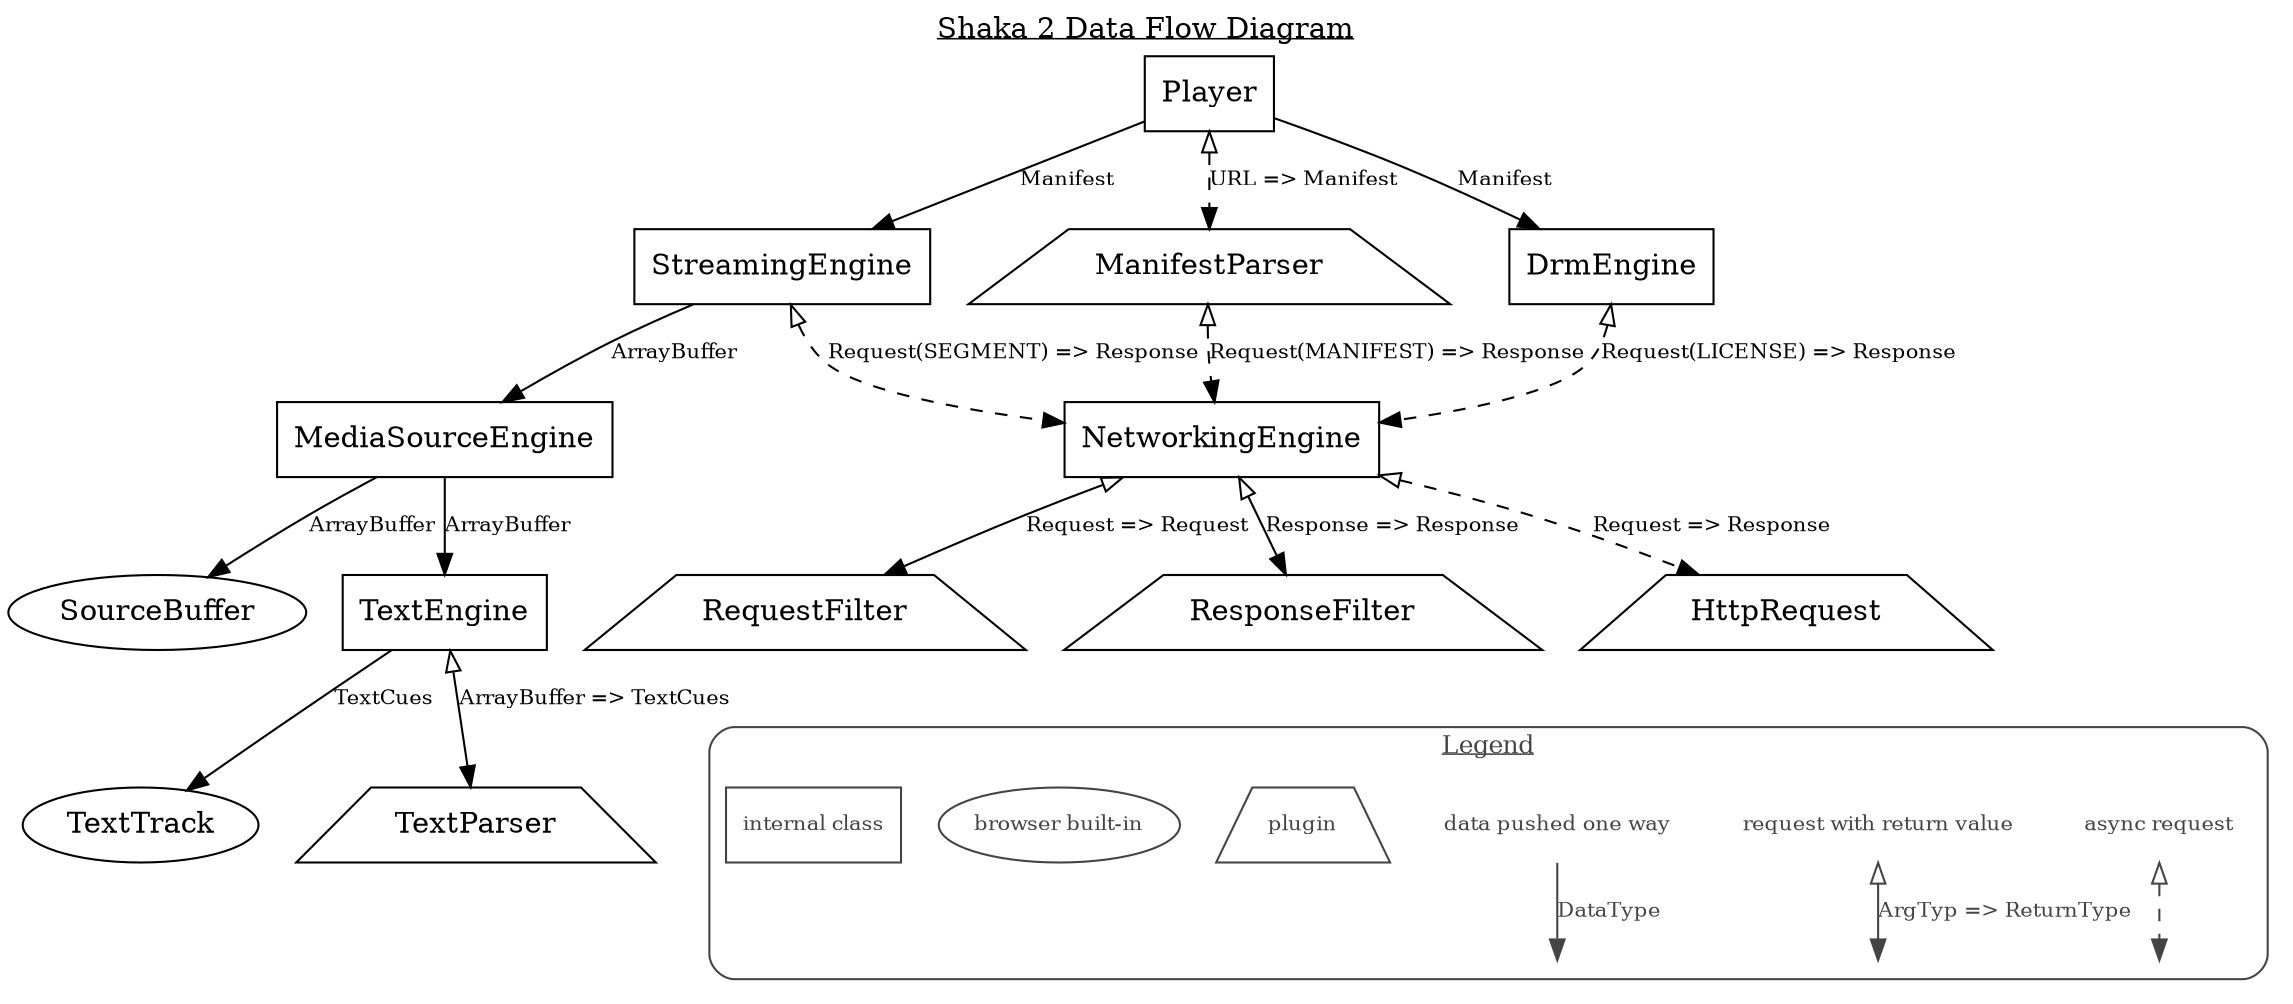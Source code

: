 digraph shaka2_data {
  label=<<u>Shaka 2 Data Flow Diagram</u>>
  labelloc=t
  node [ shape=rectangle ]
  edge [ fontsize=10 ]

  SourceBuffer [ shape=oval ]
  TextTrack [ shape=oval ]

  ManifestParser [ shape=trapezium ]
  TextParser [ shape=trapezium ]
  RequestFilter [ shape=trapezium ]
  ResponseFilter [ shape=trapezium ]
  HttpRequest [ shape=trapezium ]

  Player -> ManifestParser [ label="URL => Manifest" dir=both arrowtail=onormal style=dashed ]
  Player -> StreamingEngine [ label=Manifest ]
  Player -> DrmEngine [ label=Manifest ]

  ManifestParser -> NetworkingEngine [ label="Request(MANIFEST) => Response" dir=both arrowtail=onormal style=dashed ]
  StreamingEngine -> NetworkingEngine [ label="Request(SEGMENT) => Response" dir=both arrowtail=onormal style=dashed ]
  DrmEngine -> NetworkingEngine [ label="Request(LICENSE) => Response" dir=both arrowtail=onormal style=dashed ]

  StreamingEngine -> MediaSourceEngine [ label="ArrayBuffer" ]
  MediaSourceEngine -> SourceBuffer [ label="ArrayBuffer" ]
  MediaSourceEngine -> TextEngine [ label="ArrayBuffer" ]
  TextEngine -> TextParser [ label="ArrayBuffer => TextCues" dir=both arrowtail=onormal ]
  TextEngine -> TextTrack [ label="TextCues" ]

  NetworkingEngine -> RequestFilter [ label="Request => Request" dir=both arrowtail=onormal ]
  NetworkingEngine -> ResponseFilter [ label="Response => Response" dir=both arrowtail=onormal ]
  NetworkingEngine -> HttpRequest [ label="Request => Response" dir=both arrowtail=onormal style=dashed ]

  subgraph cluster_legend {
    style=rounded
    color="#444444"
    label=<<u>Legend</u>>
    fontsize=12
    fontcolor="#444444"

    node [ shape=plaintext color="#444444" fontsize=10 fontcolor="#444444" ]
    edge [ color="#444444" fontcolor="#444444" ]

    blank1 [ label="" fixedsize=true height=0 ]
    blank2 [ label="" fixedsize=true height=0 ]
    blank3 [ label="" fixedsize=true height=0 ]
    "async request" -> blank3 [ dir=both arrowtail=onormal style=dashed ]
    "request with return value" -> blank2 [ dir=both arrowtail=onormal label="ArgTyp => ReturnType" ]
    "data pushed one way" -> blank1 [ label="DataType" ]

    plugin [ shape=trapezium ]
    "browser built-in" [ shape=oval ]
    "internal class" [ shape=rectangle ]
  }

  # Hack to move the legend beneath the main graph:
  ResponseFilter -> plugin [ style=invisible arrowhead=none ]
}
